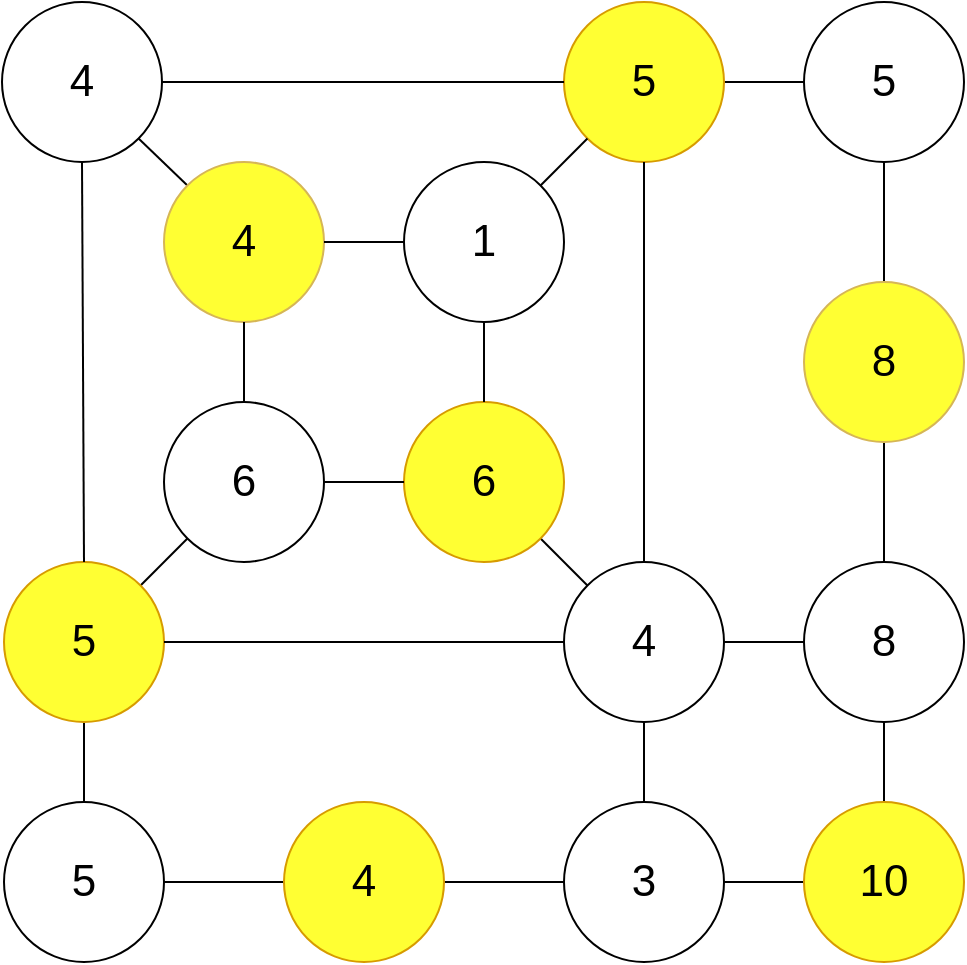 <mxfile version="12.9.2" type="device"><diagram id="wvwO-4bEFHqsxlQMAw6_" name="Page-1"><mxGraphModel dx="865" dy="479" grid="1" gridSize="10" guides="1" tooltips="1" connect="1" arrows="1" fold="1" page="1" pageScale="1" pageWidth="850" pageHeight="1100" math="0" shadow="0"><root><mxCell id="0"/><mxCell id="1" parent="0"/><mxCell id="-ABCyEtAi6FkbU17VDc3-17" style="rounded=0;orthogonalLoop=1;jettySize=auto;html=1;exitX=1;exitY=0;exitDx=0;exitDy=0;entryX=0;entryY=1;entryDx=0;entryDy=0;strokeColor=#000000;endArrow=none;endFill=0;" edge="1" parent="1" source="-ABCyEtAi6FkbU17VDc3-1" target="-ABCyEtAi6FkbU17VDc3-5"><mxGeometry relative="1" as="geometry"/></mxCell><mxCell id="-ABCyEtAi6FkbU17VDc3-31" style="edgeStyle=none;rounded=0;orthogonalLoop=1;jettySize=auto;html=1;exitX=0.5;exitY=1;exitDx=0;exitDy=0;entryX=0.5;entryY=0;entryDx=0;entryDy=0;endArrow=none;endFill=0;strokeColor=#000000;" edge="1" parent="1" source="-ABCyEtAi6FkbU17VDc3-1" target="-ABCyEtAi6FkbU17VDc3-29"><mxGeometry relative="1" as="geometry"/></mxCell><mxCell id="-ABCyEtAi6FkbU17VDc3-1" value="&lt;font style=&quot;font-size: 22px&quot;&gt;5&lt;/font&gt;" style="ellipse;whiteSpace=wrap;html=1;aspect=fixed;fillColor=#FFFF33;strokeColor=#d79b00;" vertex="1" parent="1"><mxGeometry x="120" y="280" width="80" height="80" as="geometry"/></mxCell><mxCell id="-ABCyEtAi6FkbU17VDc3-34" style="edgeStyle=none;rounded=0;orthogonalLoop=1;jettySize=auto;html=1;exitX=1;exitY=0.5;exitDx=0;exitDy=0;entryX=0;entryY=0.5;entryDx=0;entryDy=0;endArrow=none;endFill=0;strokeColor=#000000;" edge="1" parent="1" source="-ABCyEtAi6FkbU17VDc3-2" target="-ABCyEtAi6FkbU17VDc3-28"><mxGeometry relative="1" as="geometry"/></mxCell><mxCell id="-ABCyEtAi6FkbU17VDc3-2" value="&lt;font style=&quot;font-size: 22px&quot;&gt;5&lt;/font&gt;" style="ellipse;whiteSpace=wrap;html=1;aspect=fixed;fillColor=#FFFF33;strokeColor=#d79b00;" vertex="1" parent="1"><mxGeometry x="400" width="80" height="80" as="geometry"/></mxCell><mxCell id="-ABCyEtAi6FkbU17VDc3-18" style="edgeStyle=none;rounded=0;orthogonalLoop=1;jettySize=auto;html=1;exitX=1;exitY=1;exitDx=0;exitDy=0;entryX=0;entryY=0;entryDx=0;entryDy=0;endArrow=none;endFill=0;strokeColor=#000000;" edge="1" parent="1" source="-ABCyEtAi6FkbU17VDc3-3" target="-ABCyEtAi6FkbU17VDc3-8"><mxGeometry relative="1" as="geometry"/></mxCell><mxCell id="-ABCyEtAi6FkbU17VDc3-3" value="&lt;font style=&quot;font-size: 22px&quot;&gt;6&lt;/font&gt;" style="ellipse;whiteSpace=wrap;html=1;aspect=fixed;fillColor=#FFFF33;strokeColor=#d79b00;" vertex="1" parent="1"><mxGeometry x="320" y="200" width="80" height="80" as="geometry"/></mxCell><mxCell id="-ABCyEtAi6FkbU17VDc3-20" style="edgeStyle=none;rounded=0;orthogonalLoop=1;jettySize=auto;html=1;exitX=1;exitY=1;exitDx=0;exitDy=0;entryX=0;entryY=0;entryDx=0;entryDy=0;endArrow=none;endFill=0;strokeColor=#000000;" edge="1" parent="1" source="-ABCyEtAi6FkbU17VDc3-4" target="-ABCyEtAi6FkbU17VDc3-7"><mxGeometry relative="1" as="geometry"/></mxCell><mxCell id="-ABCyEtAi6FkbU17VDc3-4" value="&lt;font style=&quot;font-size: 22px&quot;&gt;4&lt;/font&gt;" style="ellipse;whiteSpace=wrap;html=1;aspect=fixed;" vertex="1" parent="1"><mxGeometry x="119" width="80" height="80" as="geometry"/></mxCell><mxCell id="-ABCyEtAi6FkbU17VDc3-5" value="&lt;font style=&quot;font-size: 22px&quot;&gt;6&lt;/font&gt;" style="ellipse;whiteSpace=wrap;html=1;aspect=fixed;" vertex="1" parent="1"><mxGeometry x="200" y="200" width="80" height="80" as="geometry"/></mxCell><mxCell id="-ABCyEtAi6FkbU17VDc3-19" style="edgeStyle=none;rounded=0;orthogonalLoop=1;jettySize=auto;html=1;exitX=1;exitY=0;exitDx=0;exitDy=0;entryX=0;entryY=1;entryDx=0;entryDy=0;endArrow=none;endFill=0;strokeColor=#000000;" edge="1" parent="1" source="-ABCyEtAi6FkbU17VDc3-6" target="-ABCyEtAi6FkbU17VDc3-2"><mxGeometry relative="1" as="geometry"/></mxCell><mxCell id="-ABCyEtAi6FkbU17VDc3-6" value="&lt;font style=&quot;font-size: 22px&quot;&gt;1&lt;/font&gt;" style="ellipse;whiteSpace=wrap;html=1;aspect=fixed;" vertex="1" parent="1"><mxGeometry x="320" y="80" width="80" height="80" as="geometry"/></mxCell><mxCell id="-ABCyEtAi6FkbU17VDc3-7" value="&lt;font style=&quot;font-size: 22px&quot;&gt;4&lt;/font&gt;" style="ellipse;whiteSpace=wrap;html=1;aspect=fixed;fillColor=#FFFF33;strokeColor=#d6b656;" vertex="1" parent="1"><mxGeometry x="200" y="80" width="80" height="80" as="geometry"/></mxCell><mxCell id="-ABCyEtAi6FkbU17VDc3-24" style="edgeStyle=none;rounded=0;orthogonalLoop=1;jettySize=auto;html=1;exitX=1;exitY=0.5;exitDx=0;exitDy=0;entryX=0;entryY=0.5;entryDx=0;entryDy=0;endArrow=none;endFill=0;strokeColor=#000000;" edge="1" parent="1" source="-ABCyEtAi6FkbU17VDc3-8" target="-ABCyEtAi6FkbU17VDc3-22"><mxGeometry relative="1" as="geometry"/></mxCell><mxCell id="-ABCyEtAi6FkbU17VDc3-26" style="edgeStyle=none;rounded=0;orthogonalLoop=1;jettySize=auto;html=1;exitX=0.5;exitY=1;exitDx=0;exitDy=0;entryX=0.5;entryY=0;entryDx=0;entryDy=0;endArrow=none;endFill=0;strokeColor=#000000;" edge="1" parent="1" source="-ABCyEtAi6FkbU17VDc3-8" target="-ABCyEtAi6FkbU17VDc3-21"><mxGeometry relative="1" as="geometry"/></mxCell><mxCell id="-ABCyEtAi6FkbU17VDc3-8" value="&lt;font style=&quot;font-size: 22px&quot;&gt;4&lt;/font&gt;" style="ellipse;whiteSpace=wrap;html=1;aspect=fixed;" vertex="1" parent="1"><mxGeometry x="400" y="280" width="80" height="80" as="geometry"/></mxCell><mxCell id="-ABCyEtAi6FkbU17VDc3-9" value="" style="endArrow=none;html=1;entryX=0.5;entryY=1;entryDx=0;entryDy=0;exitX=0.5;exitY=0;exitDx=0;exitDy=0;" edge="1" parent="1" source="-ABCyEtAi6FkbU17VDc3-1" target="-ABCyEtAi6FkbU17VDc3-4"><mxGeometry width="50" height="50" relative="1" as="geometry"><mxPoint x="100" y="240" as="sourcePoint"/><mxPoint x="150" y="190" as="targetPoint"/></mxGeometry></mxCell><mxCell id="-ABCyEtAi6FkbU17VDc3-10" value="" style="endArrow=none;html=1;exitX=1;exitY=0.5;exitDx=0;exitDy=0;entryX=0;entryY=0.5;entryDx=0;entryDy=0;" edge="1" parent="1" source="-ABCyEtAi6FkbU17VDc3-4" target="-ABCyEtAi6FkbU17VDc3-2"><mxGeometry width="50" height="50" relative="1" as="geometry"><mxPoint x="270" y="80" as="sourcePoint"/><mxPoint x="320" y="30" as="targetPoint"/></mxGeometry></mxCell><mxCell id="-ABCyEtAi6FkbU17VDc3-11" value="" style="endArrow=none;html=1;entryX=0.5;entryY=1;entryDx=0;entryDy=0;exitX=0.5;exitY=0;exitDx=0;exitDy=0;" edge="1" parent="1" source="-ABCyEtAi6FkbU17VDc3-8" target="-ABCyEtAi6FkbU17VDc3-2"><mxGeometry width="50" height="50" relative="1" as="geometry"><mxPoint x="460" y="220" as="sourcePoint"/><mxPoint x="510" y="170" as="targetPoint"/></mxGeometry></mxCell><mxCell id="-ABCyEtAi6FkbU17VDc3-12" value="" style="endArrow=none;html=1;exitX=1;exitY=0.5;exitDx=0;exitDy=0;entryX=0;entryY=0.5;entryDx=0;entryDy=0;" edge="1" parent="1" source="-ABCyEtAi6FkbU17VDc3-1" target="-ABCyEtAi6FkbU17VDc3-8"><mxGeometry width="50" height="50" relative="1" as="geometry"><mxPoint x="290" y="370" as="sourcePoint"/><mxPoint x="340" y="320" as="targetPoint"/></mxGeometry></mxCell><mxCell id="-ABCyEtAi6FkbU17VDc3-13" value="" style="endArrow=none;html=1;entryX=0.5;entryY=1;entryDx=0;entryDy=0;exitX=0.5;exitY=0;exitDx=0;exitDy=0;" edge="1" parent="1" source="-ABCyEtAi6FkbU17VDc3-5" target="-ABCyEtAi6FkbU17VDc3-7"><mxGeometry width="50" height="50" relative="1" as="geometry"><mxPoint x="270" y="430" as="sourcePoint"/><mxPoint x="320" y="380" as="targetPoint"/></mxGeometry></mxCell><mxCell id="-ABCyEtAi6FkbU17VDc3-14" value="" style="endArrow=none;html=1;exitX=1;exitY=0.5;exitDx=0;exitDy=0;entryX=0;entryY=0.5;entryDx=0;entryDy=0;" edge="1" parent="1" source="-ABCyEtAi6FkbU17VDc3-5" target="-ABCyEtAi6FkbU17VDc3-3"><mxGeometry width="50" height="50" relative="1" as="geometry"><mxPoint x="280" y="320" as="sourcePoint"/><mxPoint x="330" y="270" as="targetPoint"/></mxGeometry></mxCell><mxCell id="-ABCyEtAi6FkbU17VDc3-15" value="" style="endArrow=none;html=1;entryX=0.5;entryY=1;entryDx=0;entryDy=0;exitX=0.5;exitY=0;exitDx=0;exitDy=0;" edge="1" parent="1" source="-ABCyEtAi6FkbU17VDc3-3" target="-ABCyEtAi6FkbU17VDc3-6"><mxGeometry width="50" height="50" relative="1" as="geometry"><mxPoint x="270" y="220" as="sourcePoint"/><mxPoint x="320" y="170" as="targetPoint"/></mxGeometry></mxCell><mxCell id="-ABCyEtAi6FkbU17VDc3-16" value="" style="endArrow=none;html=1;exitX=1;exitY=0.5;exitDx=0;exitDy=0;entryX=0;entryY=0.5;entryDx=0;entryDy=0;" edge="1" parent="1" source="-ABCyEtAi6FkbU17VDc3-7" target="-ABCyEtAi6FkbU17VDc3-6"><mxGeometry width="50" height="50" relative="1" as="geometry"><mxPoint x="290" y="110" as="sourcePoint"/><mxPoint x="340" y="60" as="targetPoint"/></mxGeometry></mxCell><mxCell id="-ABCyEtAi6FkbU17VDc3-27" style="edgeStyle=none;rounded=0;orthogonalLoop=1;jettySize=auto;html=1;exitX=1;exitY=0.5;exitDx=0;exitDy=0;entryX=0;entryY=0.5;entryDx=0;entryDy=0;endArrow=none;endFill=0;strokeColor=#000000;" edge="1" parent="1" source="-ABCyEtAi6FkbU17VDc3-21" target="-ABCyEtAi6FkbU17VDc3-23"><mxGeometry relative="1" as="geometry"/></mxCell><mxCell id="-ABCyEtAi6FkbU17VDc3-21" value="&lt;font style=&quot;font-size: 22px&quot;&gt;3&lt;/font&gt;" style="ellipse;whiteSpace=wrap;html=1;aspect=fixed;" vertex="1" parent="1"><mxGeometry x="400" y="400" width="80" height="80" as="geometry"/></mxCell><mxCell id="-ABCyEtAi6FkbU17VDc3-25" style="edgeStyle=none;rounded=0;orthogonalLoop=1;jettySize=auto;html=1;exitX=0.5;exitY=1;exitDx=0;exitDy=0;entryX=0.5;entryY=0;entryDx=0;entryDy=0;endArrow=none;endFill=0;strokeColor=#000000;" edge="1" parent="1" source="-ABCyEtAi6FkbU17VDc3-22" target="-ABCyEtAi6FkbU17VDc3-23"><mxGeometry relative="1" as="geometry"/></mxCell><mxCell id="-ABCyEtAi6FkbU17VDc3-22" value="&lt;font style=&quot;font-size: 22px&quot;&gt;8&lt;/font&gt;" style="ellipse;whiteSpace=wrap;html=1;aspect=fixed;" vertex="1" parent="1"><mxGeometry x="520" y="280" width="80" height="80" as="geometry"/></mxCell><mxCell id="-ABCyEtAi6FkbU17VDc3-23" value="&lt;font style=&quot;font-size: 22px&quot;&gt;10&lt;/font&gt;" style="ellipse;whiteSpace=wrap;html=1;aspect=fixed;fillColor=#FFFF33;strokeColor=#d79b00;" vertex="1" parent="1"><mxGeometry x="520" y="400" width="80" height="80" as="geometry"/></mxCell><mxCell id="-ABCyEtAi6FkbU17VDc3-37" style="edgeStyle=none;rounded=0;orthogonalLoop=1;jettySize=auto;html=1;exitX=0.5;exitY=1;exitDx=0;exitDy=0;entryX=0.5;entryY=0;entryDx=0;entryDy=0;endArrow=none;endFill=0;strokeColor=#000000;" edge="1" parent="1" source="-ABCyEtAi6FkbU17VDc3-28" target="-ABCyEtAi6FkbU17VDc3-36"><mxGeometry relative="1" as="geometry"/></mxCell><mxCell id="-ABCyEtAi6FkbU17VDc3-28" value="&lt;font style=&quot;font-size: 22px&quot;&gt;5&lt;/font&gt;" style="ellipse;whiteSpace=wrap;html=1;aspect=fixed;" vertex="1" parent="1"><mxGeometry x="520" width="80" height="80" as="geometry"/></mxCell><mxCell id="-ABCyEtAi6FkbU17VDc3-32" style="edgeStyle=none;rounded=0;orthogonalLoop=1;jettySize=auto;html=1;exitX=1;exitY=0.5;exitDx=0;exitDy=0;entryX=0;entryY=0.5;entryDx=0;entryDy=0;endArrow=none;endFill=0;strokeColor=#000000;" edge="1" parent="1" source="-ABCyEtAi6FkbU17VDc3-29" target="-ABCyEtAi6FkbU17VDc3-30"><mxGeometry relative="1" as="geometry"/></mxCell><mxCell id="-ABCyEtAi6FkbU17VDc3-29" value="&lt;font style=&quot;font-size: 22px&quot;&gt;5&lt;/font&gt;" style="ellipse;whiteSpace=wrap;html=1;aspect=fixed;" vertex="1" parent="1"><mxGeometry x="120" y="400" width="80" height="80" as="geometry"/></mxCell><mxCell id="-ABCyEtAi6FkbU17VDc3-33" style="edgeStyle=none;rounded=0;orthogonalLoop=1;jettySize=auto;html=1;exitX=1;exitY=0.5;exitDx=0;exitDy=0;entryX=0;entryY=0.5;entryDx=0;entryDy=0;endArrow=none;endFill=0;strokeColor=#000000;" edge="1" parent="1" source="-ABCyEtAi6FkbU17VDc3-30" target="-ABCyEtAi6FkbU17VDc3-21"><mxGeometry relative="1" as="geometry"/></mxCell><mxCell id="-ABCyEtAi6FkbU17VDc3-30" value="&lt;font style=&quot;font-size: 22px&quot;&gt;4&lt;/font&gt;" style="ellipse;whiteSpace=wrap;html=1;aspect=fixed;fillColor=#FFFF33;strokeColor=#d79b00;" vertex="1" parent="1"><mxGeometry x="260" y="400" width="80" height="80" as="geometry"/></mxCell><mxCell id="-ABCyEtAi6FkbU17VDc3-39" style="edgeStyle=none;rounded=0;orthogonalLoop=1;jettySize=auto;html=1;exitX=0.5;exitY=1;exitDx=0;exitDy=0;entryX=0.5;entryY=0;entryDx=0;entryDy=0;endArrow=none;endFill=0;strokeColor=#000000;" edge="1" parent="1" source="-ABCyEtAi6FkbU17VDc3-36" target="-ABCyEtAi6FkbU17VDc3-22"><mxGeometry relative="1" as="geometry"/></mxCell><mxCell id="-ABCyEtAi6FkbU17VDc3-36" value="&lt;font style=&quot;font-size: 22px&quot;&gt;8&lt;/font&gt;" style="ellipse;whiteSpace=wrap;html=1;aspect=fixed;fillColor=#FFFF33;strokeColor=#d6b656;" vertex="1" parent="1"><mxGeometry x="520" y="140" width="80" height="80" as="geometry"/></mxCell></root></mxGraphModel></diagram></mxfile>